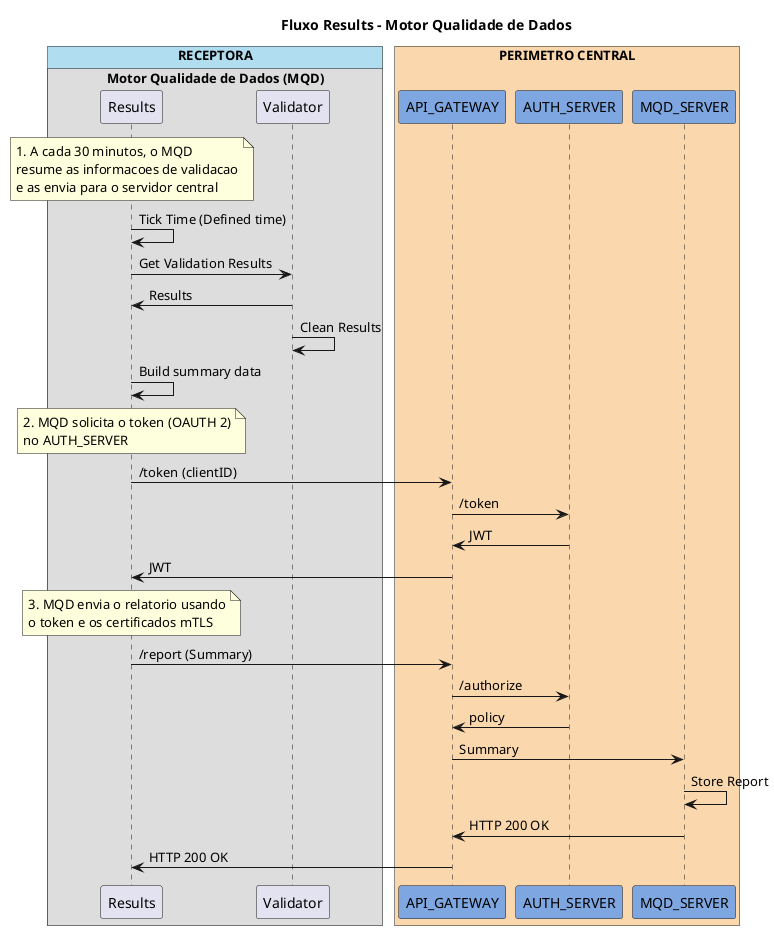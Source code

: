 @startuml
title Fluxo Results - Motor Qualidade de Dados

!pragma teoz true
box "RECEPTORA" #B1DDF0
  box "Motor Qualidade de Dados (MQD)"
    participant Results
    participant Validator
  end box
end box

box "PERIMETRO CENTRAL" #FAD7AC
   participant API_GATEWAY #7EA6E0
   participant AUTH_SERVER #7EA6E0
   participant MQD_SERVER #7EA6E0
end box

note over Results
   1. A cada 30 minutos, o MQD
   resume as informacoes de validacao
   e as envia para o servidor central
end note

Results -> Results : Tick Time (Defined time)
Results -> Validator : Get Validation Results
Validator -> Results : Results
Validator -> Validator : Clean Results
Results -> Results : Build summary data

note over Results 
   2. MQD solicita o token (OAUTH 2)
   no AUTH_SERVER
end note

Results -> API_GATEWAY: /token (clientID)
API_GATEWAY -> AUTH_SERVER :/token
AUTH_SERVER -> API_GATEWAY : JWT
API_GATEWAY -> Results : JWT

note over Results
   3. MQD envia o relatorio usando
   o token e os certificados mTLS
end note

Results -> API_GATEWAY : /report (Summary)
API_GATEWAY -> AUTH_SERVER : /authorize
AUTH_SERVER -> API_GATEWAY : policy
API_GATEWAY -> MQD_SERVER : Summary
MQD_SERVER -> MQD_SERVER : Store Report
MQD_SERVER -> API_GATEWAY : HTTP 200 OK
API_GATEWAY -> Results : HTTP 200 OK
@enduml